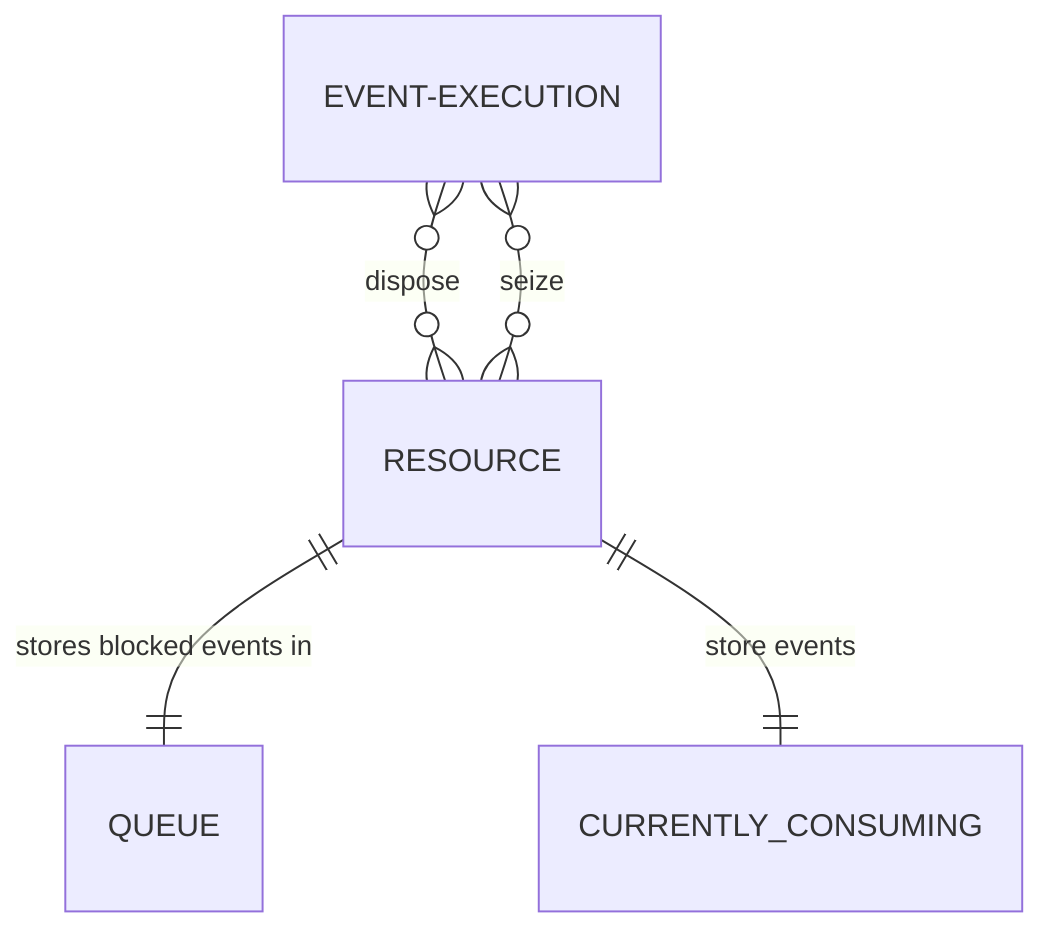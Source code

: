erDiagram
  EVENT-EXECUTION o{--o{ RESOURCE : dispose
  EVENT-EXECUTION o{--o{ RESOURCE : seize
  RESOURCE ||--|| QUEUE : "stores blocked events in"
  RESOURCE ||--|| CURRENTLY_CONSUMING : "store events"